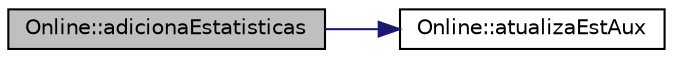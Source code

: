 digraph "Online::adicionaEstatisticas"
{
  edge [fontname="Helvetica",fontsize="10",labelfontname="Helvetica",labelfontsize="10"];
  node [fontname="Helvetica",fontsize="10",shape=record];
  rankdir="LR";
  Node1 [label="Online::adicionaEstatisticas",height=0.2,width=0.4,color="black", fillcolor="grey75", style="filled", fontcolor="black"];
  Node1 -> Node2 [color="midnightblue",fontsize="10",style="solid",fontname="Helvetica"];
  Node2 [label="Online::atualizaEstAux",height=0.2,width=0.4,color="black", fillcolor="white", style="filled",URL="$class_online.html#a1796bfbb1c3210f26ca8e1cddc61d830",tooltip="Adiciona aos 3 vetores os habitos gaming de uma certa data, funcao a usar em adicionaEstatisticas. "];
}
